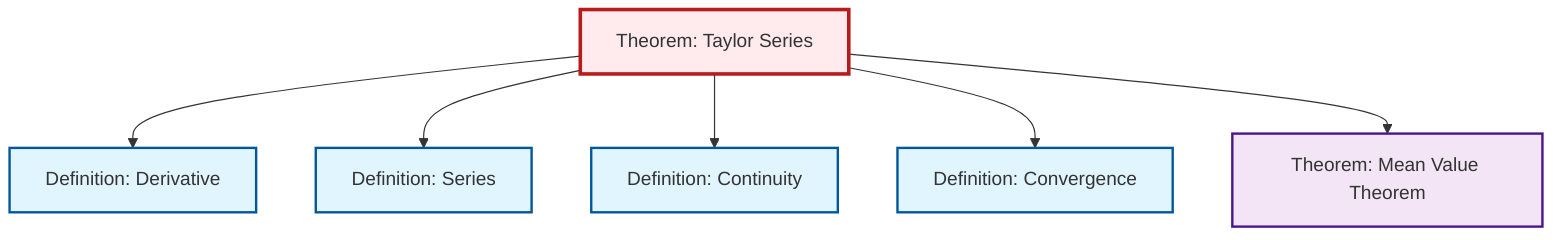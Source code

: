 graph TD
    classDef definition fill:#e1f5fe,stroke:#01579b,stroke-width:2px
    classDef theorem fill:#f3e5f5,stroke:#4a148c,stroke-width:2px
    classDef axiom fill:#fff3e0,stroke:#e65100,stroke-width:2px
    classDef example fill:#e8f5e9,stroke:#1b5e20,stroke-width:2px
    classDef current fill:#ffebee,stroke:#b71c1c,stroke-width:3px
    def-convergence["Definition: Convergence"]:::definition
    thm-mean-value["Theorem: Mean Value Theorem"]:::theorem
    def-continuity["Definition: Continuity"]:::definition
    def-derivative["Definition: Derivative"]:::definition
    def-series["Definition: Series"]:::definition
    thm-taylor-series["Theorem: Taylor Series"]:::theorem
    thm-taylor-series --> def-derivative
    thm-taylor-series --> def-series
    thm-taylor-series --> def-continuity
    thm-taylor-series --> def-convergence
    thm-taylor-series --> thm-mean-value
    class thm-taylor-series current